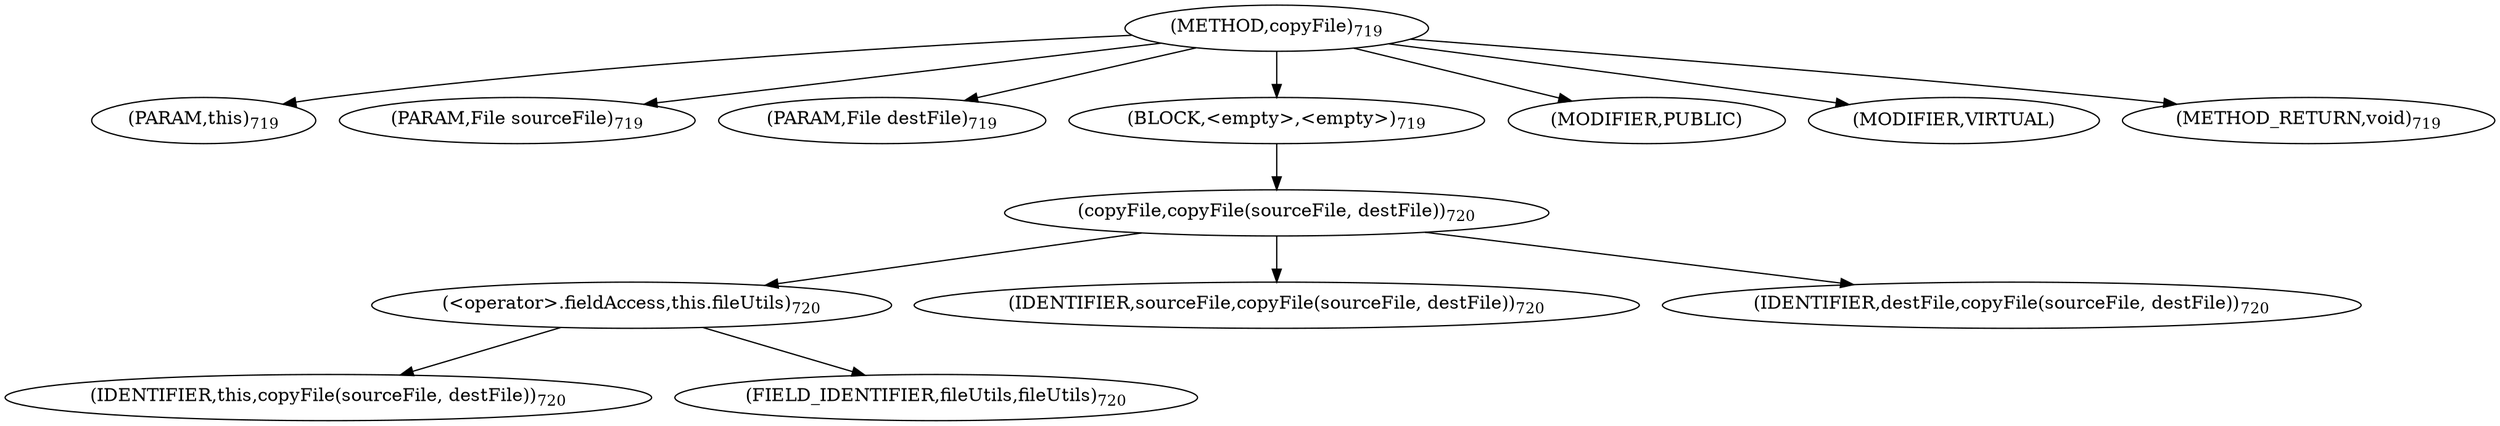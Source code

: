 digraph "copyFile" {  
"1899" [label = <(METHOD,copyFile)<SUB>719</SUB>> ]
"1900" [label = <(PARAM,this)<SUB>719</SUB>> ]
"1901" [label = <(PARAM,File sourceFile)<SUB>719</SUB>> ]
"1902" [label = <(PARAM,File destFile)<SUB>719</SUB>> ]
"1903" [label = <(BLOCK,&lt;empty&gt;,&lt;empty&gt;)<SUB>719</SUB>> ]
"1904" [label = <(copyFile,copyFile(sourceFile, destFile))<SUB>720</SUB>> ]
"1905" [label = <(&lt;operator&gt;.fieldAccess,this.fileUtils)<SUB>720</SUB>> ]
"1906" [label = <(IDENTIFIER,this,copyFile(sourceFile, destFile))<SUB>720</SUB>> ]
"1907" [label = <(FIELD_IDENTIFIER,fileUtils,fileUtils)<SUB>720</SUB>> ]
"1908" [label = <(IDENTIFIER,sourceFile,copyFile(sourceFile, destFile))<SUB>720</SUB>> ]
"1909" [label = <(IDENTIFIER,destFile,copyFile(sourceFile, destFile))<SUB>720</SUB>> ]
"1910" [label = <(MODIFIER,PUBLIC)> ]
"1911" [label = <(MODIFIER,VIRTUAL)> ]
"1912" [label = <(METHOD_RETURN,void)<SUB>719</SUB>> ]
  "1899" -> "1900" 
  "1899" -> "1901" 
  "1899" -> "1902" 
  "1899" -> "1903" 
  "1899" -> "1910" 
  "1899" -> "1911" 
  "1899" -> "1912" 
  "1903" -> "1904" 
  "1904" -> "1905" 
  "1904" -> "1908" 
  "1904" -> "1909" 
  "1905" -> "1906" 
  "1905" -> "1907" 
}
